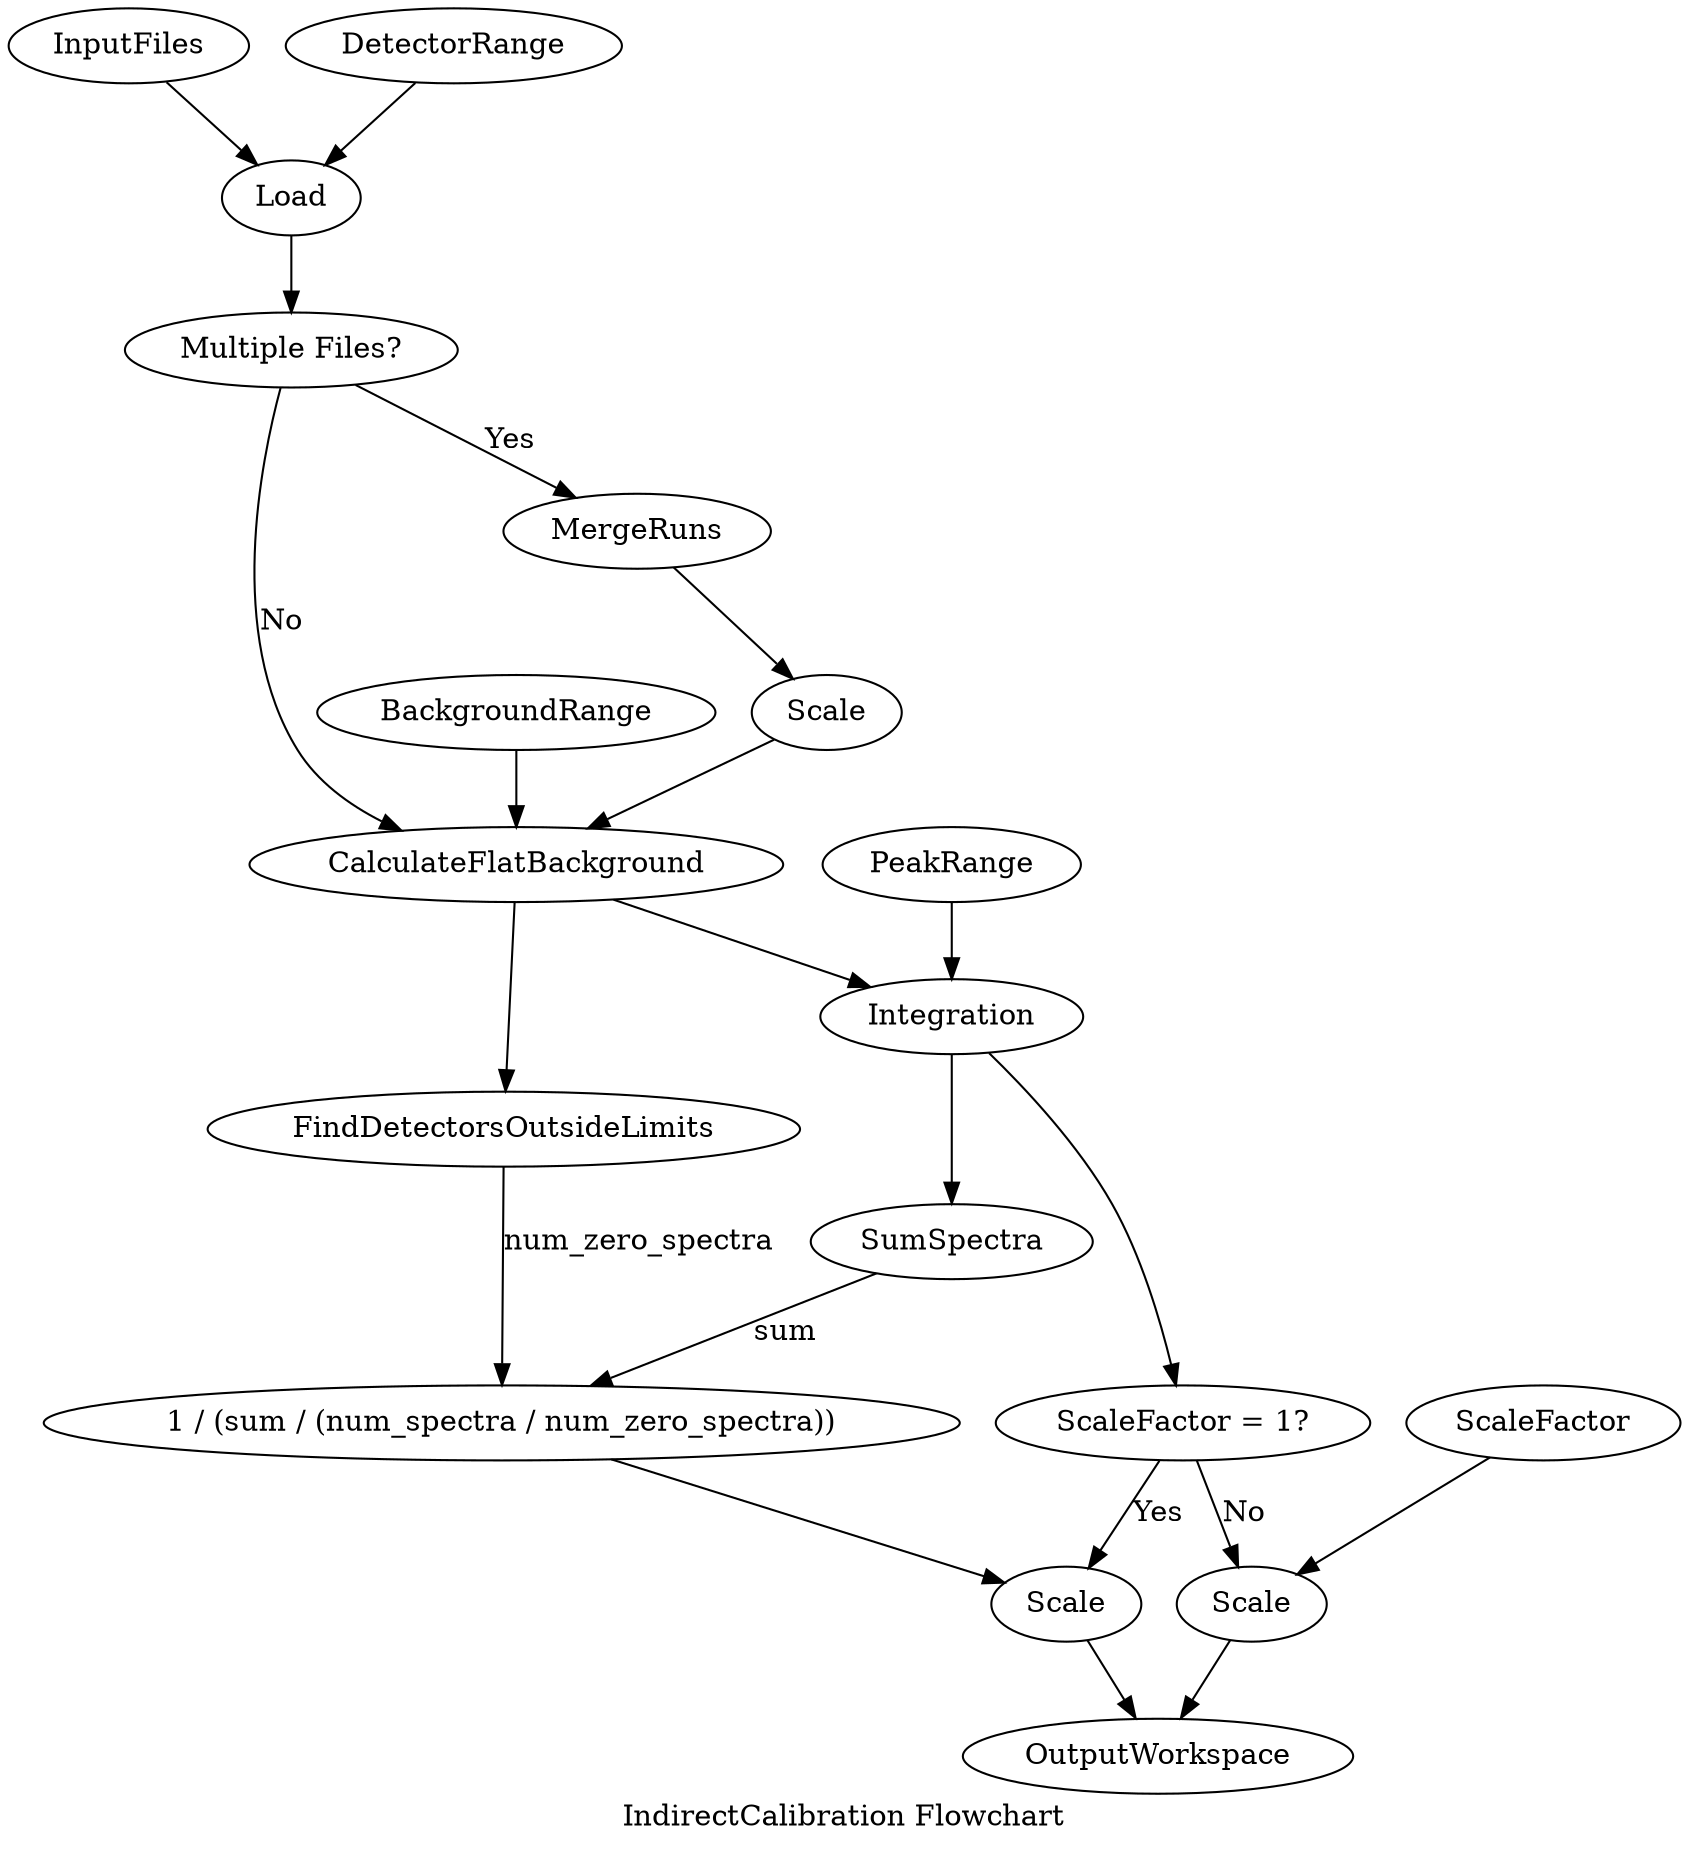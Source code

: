 digraph IndirectCalibration {
  label="IndirectCalibration Flowchart"
  /* $global_style */

  subgraph values {
    /* $value_style */
    AutoScaleFactor [label="1 / (sum / (num_spectra / num_zero_spectra))"]
  }

  subgraph descision {
    /* $decision_style */
    UseAutoScale [label="ScaleFactor = 1?"]
    MultipleFiles [label="Multiple Files?"]
  }

  subgraph params {
    /* $param_style */
    InputFiles
    DetectorRange
    PeakRange
    BackgroundRange
    ScaleFactor
    OutputWorkspace
  }

  subgraph algorithms {
    /* $algorithm_style */
    Load
    MergeRuns
    Scale_Raw [label="Scale"]
    CalculateFlatBackground
    FindDetectorsOutsideLimits
    Integration
    SumSpectra
    Scale_Auto [label="Scale"]
    Scale_Manual [label="Scale"]
  }

  InputFiles                  -> Load
  DetectorRange               -> Load
  Load                        -> MultipleFiles
  MultipleFiles               -> MergeRuns [label="Yes"]
  MergeRuns                   -> Scale_Raw
  Scale_Raw                   -> CalculateFlatBackground
  BackgroundRange             -> CalculateFlatBackground
  MultipleFiles               -> CalculateFlatBackground [label="No"]
  CalculateFlatBackground     -> FindDetectorsOutsideLimits
  CalculateFlatBackground     -> Integration
  PeakRange                   -> Integration
  Integration                 -> UseAutoScale
  Integration                 -> SumSpectra
  UseAutoScale                -> Scale_Auto [label="Yes"]
  FindDetectorsOutsideLimits  -> AutoScaleFactor [label="num_zero_spectra"]
  SumSpectra                  -> AutoScaleFactor [label="sum"]
  AutoScaleFactor             -> Scale_Auto
  Scale_Auto                  -> OutputWorkspace
  UseAutoScale                -> Scale_Manual [label="No"]
  ScaleFactor                 -> Scale_Manual
  Scale_Manual                -> OutputWorkspace
}
